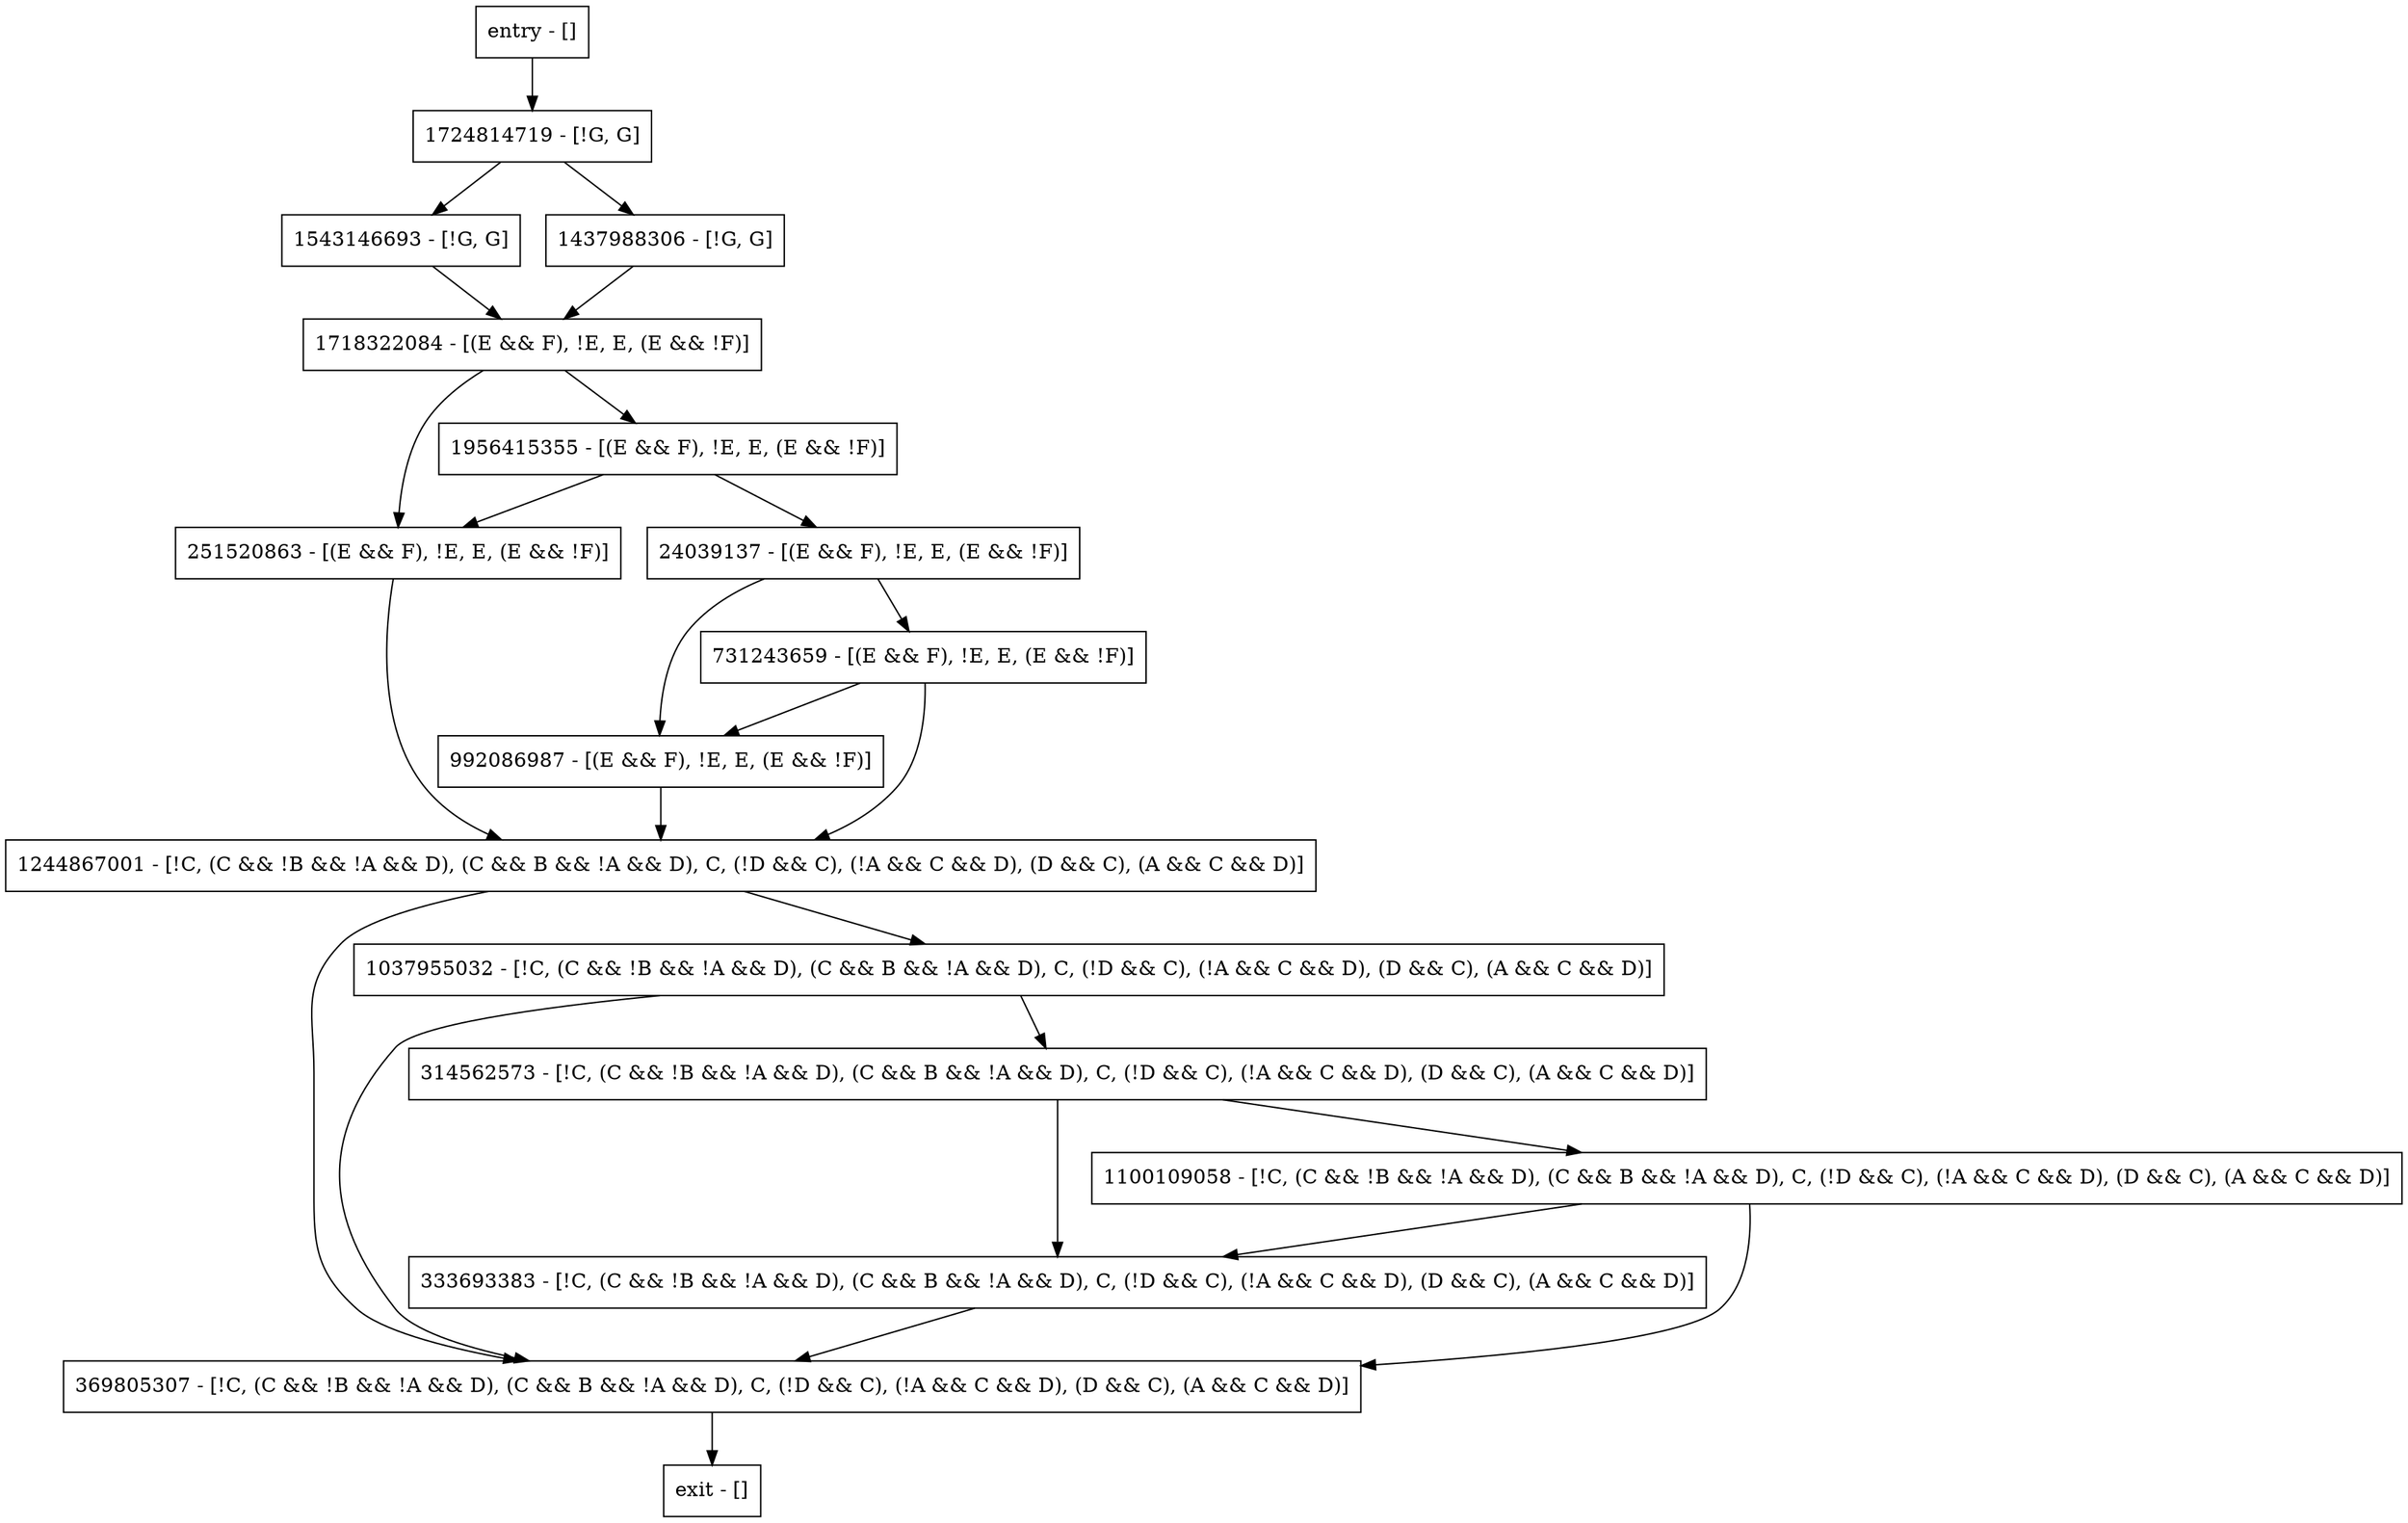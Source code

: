 digraph main {
node [shape=record];
369805307 [label="369805307 - [!C, (C && !B && !A && D), (C && B && !A && D), C, (!D && C), (!A && C && D), (D && C), (A && C && D)]"];
1956415355 [label="1956415355 - [(E && F), !E, E, (E && !F)]"];
251520863 [label="251520863 - [(E && F), !E, E, (E && !F)]"];
1037955032 [label="1037955032 - [!C, (C && !B && !A && D), (C && B && !A && D), C, (!D && C), (!A && C && D), (D && C), (A && C && D)]"];
1543146693 [label="1543146693 - [!G, G]"];
333693383 [label="333693383 - [!C, (C && !B && !A && D), (C && B && !A && D), C, (!D && C), (!A && C && D), (D && C), (A && C && D)]"];
entry [label="entry - []"];
exit [label="exit - []"];
24039137 [label="24039137 - [(E && F), !E, E, (E && !F)]"];
992086987 [label="992086987 - [(E && F), !E, E, (E && !F)]"];
731243659 [label="731243659 - [(E && F), !E, E, (E && !F)]"];
1244867001 [label="1244867001 - [!C, (C && !B && !A && D), (C && B && !A && D), C, (!D && C), (!A && C && D), (D && C), (A && C && D)]"];
1724814719 [label="1724814719 - [!G, G]"];
314562573 [label="314562573 - [!C, (C && !B && !A && D), (C && B && !A && D), C, (!D && C), (!A && C && D), (D && C), (A && C && D)]"];
1437988306 [label="1437988306 - [!G, G]"];
1718322084 [label="1718322084 - [(E && F), !E, E, (E && !F)]"];
1100109058 [label="1100109058 - [!C, (C && !B && !A && D), (C && B && !A && D), C, (!D && C), (!A && C && D), (D && C), (A && C && D)]"];
entry;
exit;
369805307 -> exit;
1956415355 -> 24039137;
1956415355 -> 251520863;
251520863 -> 1244867001;
1037955032 -> 369805307;
1037955032 -> 314562573;
1543146693 -> 1718322084;
333693383 -> 369805307;
entry -> 1724814719;
24039137 -> 992086987;
24039137 -> 731243659;
992086987 -> 1244867001;
731243659 -> 992086987;
731243659 -> 1244867001;
1244867001 -> 369805307;
1244867001 -> 1037955032;
1724814719 -> 1543146693;
1724814719 -> 1437988306;
314562573 -> 333693383;
314562573 -> 1100109058;
1437988306 -> 1718322084;
1718322084 -> 1956415355;
1718322084 -> 251520863;
1100109058 -> 369805307;
1100109058 -> 333693383;
}
